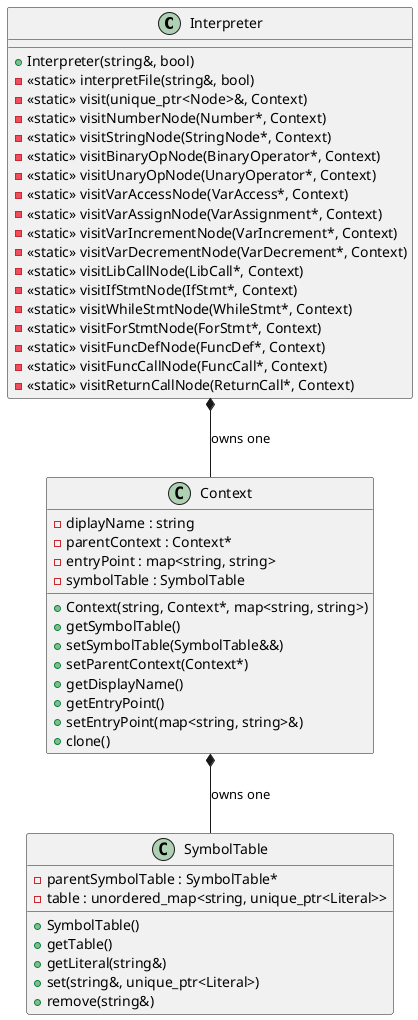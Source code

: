 @startuml Interpreter

class Interpreter {
    + Interpreter(string&, bool)
    - <<static>> interpretFile(string&, bool)
    - <<static>> visit(unique_ptr<Node>&, Context)
    - <<static>> visitNumberNode(Number*, Context)
    - <<static>> visitStringNode(StringNode*, Context)
    - <<static>> visitBinaryOpNode(BinaryOperator*, Context)
    - <<static>> visitUnaryOpNode(UnaryOperator*, Context)
    - <<static>> visitVarAccessNode(VarAccess*, Context)
    - <<static>> visitVarAssignNode(VarAssignment*, Context)
    - <<static>> visitVarIncrementNode(VarIncrement*, Context)
    - <<static>> visitVarDecrementNode(VarDecrement*, Context)
    - <<static>> visitLibCallNode(LibCall*, Context)
    - <<static>> visitIfStmtNode(IfStmt*, Context)
    - <<static>> visitWhileStmtNode(WhileStmt*, Context)
    - <<static>> visitForStmtNode(ForStmt*, Context)
    - <<static>> visitFuncDefNode(FuncDef*, Context)
    - <<static>> visitFuncCallNode(FuncCall*, Context)
    - <<static>> visitReturnCallNode(ReturnCall*, Context)
}

class SymbolTable {
    + SymbolTable()
    + getTable()
    + getLiteral(string&)
    + set(string&, unique_ptr<Literal>)
    + remove(string&)
    - parentSymbolTable : SymbolTable*
    - table : unordered_map<string, unique_ptr<Literal>>
}

class Context {
    + Context(string, Context*, map<string, string>)
    + getSymbolTable()
    + setSymbolTable(SymbolTable&&)
    + setParentContext(Context*)
    + getDisplayName()
    + getEntryPoint()
    + setEntryPoint(map<string, string>&)
    + clone()
    - diplayName : string
    - parentContext : Context*
    - entryPoint : map<string, string>
    - symbolTable : SymbolTable
}

Interpreter *-- Context : owns one
Context *-- SymbolTable : owns one

@enduml
